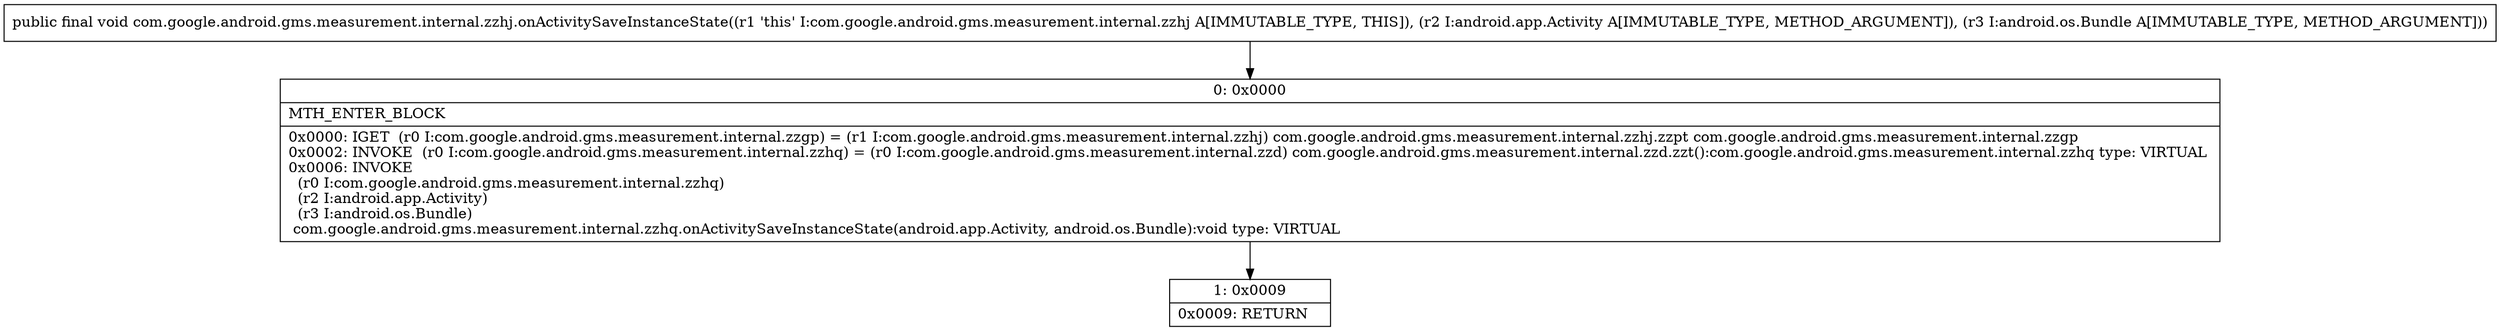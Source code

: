digraph "CFG forcom.google.android.gms.measurement.internal.zzhj.onActivitySaveInstanceState(Landroid\/app\/Activity;Landroid\/os\/Bundle;)V" {
Node_0 [shape=record,label="{0\:\ 0x0000|MTH_ENTER_BLOCK\l|0x0000: IGET  (r0 I:com.google.android.gms.measurement.internal.zzgp) = (r1 I:com.google.android.gms.measurement.internal.zzhj) com.google.android.gms.measurement.internal.zzhj.zzpt com.google.android.gms.measurement.internal.zzgp \l0x0002: INVOKE  (r0 I:com.google.android.gms.measurement.internal.zzhq) = (r0 I:com.google.android.gms.measurement.internal.zzd) com.google.android.gms.measurement.internal.zzd.zzt():com.google.android.gms.measurement.internal.zzhq type: VIRTUAL \l0x0006: INVOKE  \l  (r0 I:com.google.android.gms.measurement.internal.zzhq)\l  (r2 I:android.app.Activity)\l  (r3 I:android.os.Bundle)\l com.google.android.gms.measurement.internal.zzhq.onActivitySaveInstanceState(android.app.Activity, android.os.Bundle):void type: VIRTUAL \l}"];
Node_1 [shape=record,label="{1\:\ 0x0009|0x0009: RETURN   \l}"];
MethodNode[shape=record,label="{public final void com.google.android.gms.measurement.internal.zzhj.onActivitySaveInstanceState((r1 'this' I:com.google.android.gms.measurement.internal.zzhj A[IMMUTABLE_TYPE, THIS]), (r2 I:android.app.Activity A[IMMUTABLE_TYPE, METHOD_ARGUMENT]), (r3 I:android.os.Bundle A[IMMUTABLE_TYPE, METHOD_ARGUMENT])) }"];
MethodNode -> Node_0;
Node_0 -> Node_1;
}

